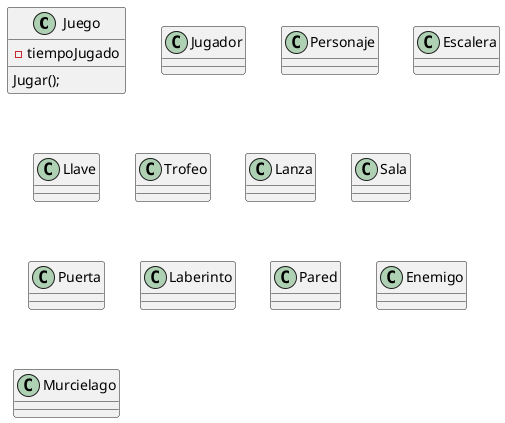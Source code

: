 @startuml Adventure

class Juego{
    Jugar();
    -tiempoJugado
}
class Jugador
class Personaje 

class Escalera
class Llave
class Trofeo
class Lanza 

class Sala
class Puerta 
class Laberinto
class Pared

class Enemigo
class Murcielago

@enduml